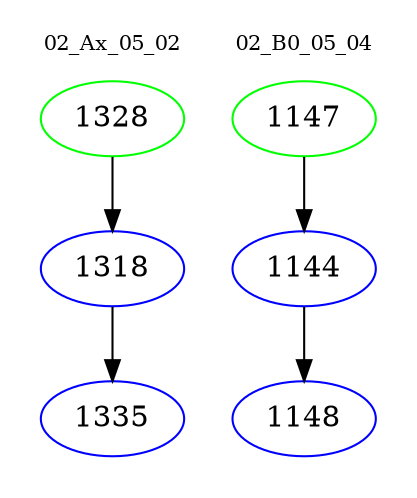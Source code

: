 digraph{
subgraph cluster_0 {
color = white
label = "02_Ax_05_02";
fontsize=10;
T0_1328 [label="1328", color="green"]
T0_1328 -> T0_1318 [color="black"]
T0_1318 [label="1318", color="blue"]
T0_1318 -> T0_1335 [color="black"]
T0_1335 [label="1335", color="blue"]
}
subgraph cluster_1 {
color = white
label = "02_B0_05_04";
fontsize=10;
T1_1147 [label="1147", color="green"]
T1_1147 -> T1_1144 [color="black"]
T1_1144 [label="1144", color="blue"]
T1_1144 -> T1_1148 [color="black"]
T1_1148 [label="1148", color="blue"]
}
}
